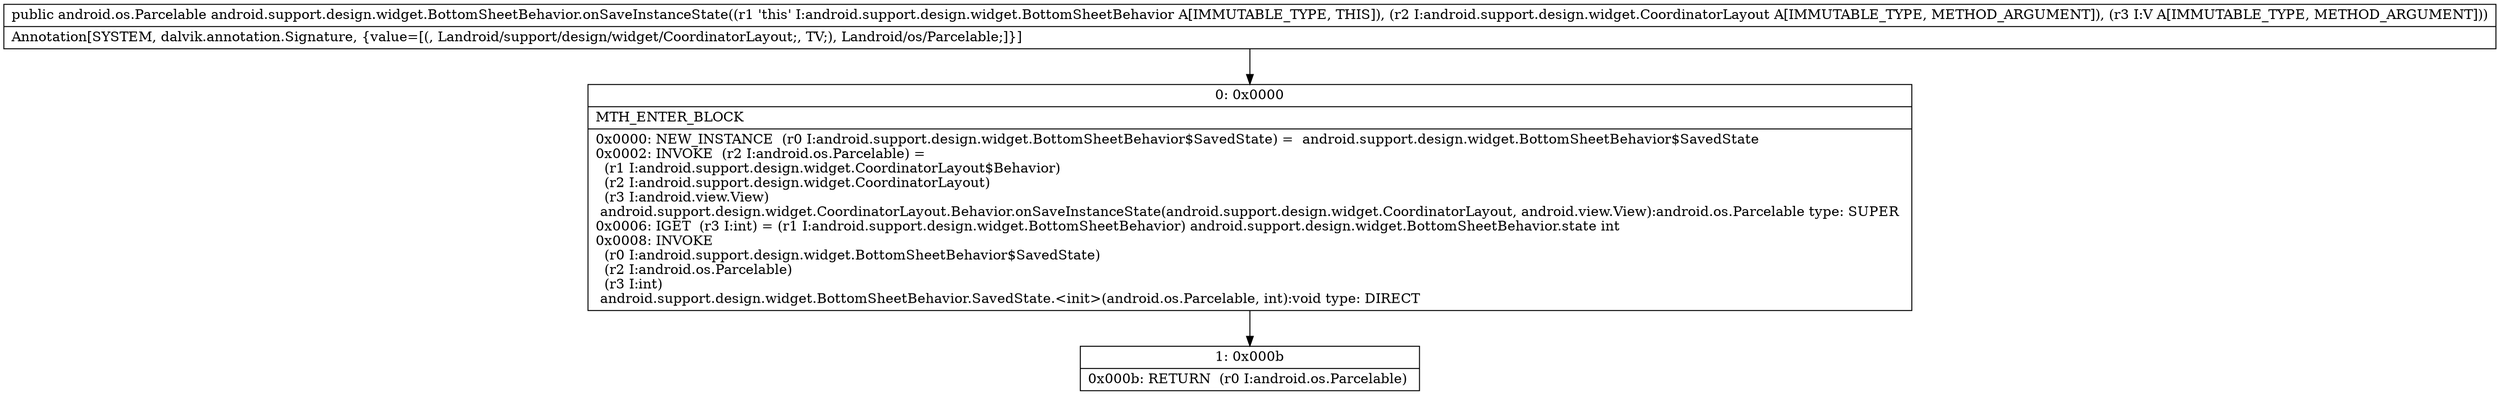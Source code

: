 digraph "CFG forandroid.support.design.widget.BottomSheetBehavior.onSaveInstanceState(Landroid\/support\/design\/widget\/CoordinatorLayout;Landroid\/view\/View;)Landroid\/os\/Parcelable;" {
Node_0 [shape=record,label="{0\:\ 0x0000|MTH_ENTER_BLOCK\l|0x0000: NEW_INSTANCE  (r0 I:android.support.design.widget.BottomSheetBehavior$SavedState) =  android.support.design.widget.BottomSheetBehavior$SavedState \l0x0002: INVOKE  (r2 I:android.os.Parcelable) = \l  (r1 I:android.support.design.widget.CoordinatorLayout$Behavior)\l  (r2 I:android.support.design.widget.CoordinatorLayout)\l  (r3 I:android.view.View)\l android.support.design.widget.CoordinatorLayout.Behavior.onSaveInstanceState(android.support.design.widget.CoordinatorLayout, android.view.View):android.os.Parcelable type: SUPER \l0x0006: IGET  (r3 I:int) = (r1 I:android.support.design.widget.BottomSheetBehavior) android.support.design.widget.BottomSheetBehavior.state int \l0x0008: INVOKE  \l  (r0 I:android.support.design.widget.BottomSheetBehavior$SavedState)\l  (r2 I:android.os.Parcelable)\l  (r3 I:int)\l android.support.design.widget.BottomSheetBehavior.SavedState.\<init\>(android.os.Parcelable, int):void type: DIRECT \l}"];
Node_1 [shape=record,label="{1\:\ 0x000b|0x000b: RETURN  (r0 I:android.os.Parcelable) \l}"];
MethodNode[shape=record,label="{public android.os.Parcelable android.support.design.widget.BottomSheetBehavior.onSaveInstanceState((r1 'this' I:android.support.design.widget.BottomSheetBehavior A[IMMUTABLE_TYPE, THIS]), (r2 I:android.support.design.widget.CoordinatorLayout A[IMMUTABLE_TYPE, METHOD_ARGUMENT]), (r3 I:V A[IMMUTABLE_TYPE, METHOD_ARGUMENT]))  | Annotation[SYSTEM, dalvik.annotation.Signature, \{value=[(, Landroid\/support\/design\/widget\/CoordinatorLayout;, TV;), Landroid\/os\/Parcelable;]\}]\l}"];
MethodNode -> Node_0;
Node_0 -> Node_1;
}


